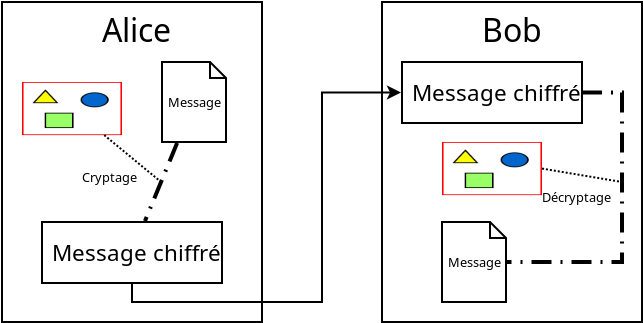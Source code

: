 <?xml version="1.0" encoding="UTF-8"?>
<dia:diagram xmlns:dia="http://www.lysator.liu.se/~alla/dia/">
  <dia:layer name="Arrière-plan" visible="true">
    <dia:object type="Standard - Box" version="0" id="O0">
      <dia:attribute name="obj_pos">
        <dia:point val="15,10"/>
      </dia:attribute>
      <dia:attribute name="obj_bb">
        <dia:rectangle val="14.95,9.95;28.05,26.05"/>
      </dia:attribute>
      <dia:attribute name="elem_corner">
        <dia:point val="15,10"/>
      </dia:attribute>
      <dia:attribute name="elem_width">
        <dia:real val="13"/>
      </dia:attribute>
      <dia:attribute name="elem_height">
        <dia:real val="16"/>
      </dia:attribute>
      <dia:attribute name="show_background">
        <dia:boolean val="true"/>
      </dia:attribute>
    </dia:object>
    <dia:group>
      <dia:object type="Standard - Text" version="1" id="O1">
        <dia:attribute name="obj_pos">
          <dia:point val="20,12"/>
        </dia:attribute>
        <dia:attribute name="obj_bb">
          <dia:rectangle val="20,10.602;23.55,13.075"/>
        </dia:attribute>
        <dia:attribute name="text">
          <dia:composite type="text">
            <dia:attribute name="string">
              <dia:string>#Alice#</dia:string>
            </dia:attribute>
            <dia:attribute name="font">
              <dia:font family="sans" style="0" name="Helvetica"/>
            </dia:attribute>
            <dia:attribute name="height">
              <dia:real val="2"/>
            </dia:attribute>
            <dia:attribute name="pos">
              <dia:point val="20,12"/>
            </dia:attribute>
            <dia:attribute name="color">
              <dia:color val="#000000"/>
            </dia:attribute>
            <dia:attribute name="alignment">
              <dia:enum val="0"/>
            </dia:attribute>
          </dia:composite>
        </dia:attribute>
        <dia:attribute name="valign">
          <dia:enum val="3"/>
        </dia:attribute>
      </dia:object>
      <dia:object type="Standard - Image" version="0" id="O2">
        <dia:attribute name="obj_pos">
          <dia:point val="16,14"/>
        </dia:attribute>
        <dia:attribute name="obj_bb">
          <dia:rectangle val="15.95,13.95;21.05,16.706"/>
        </dia:attribute>
        <dia:attribute name="elem_corner">
          <dia:point val="16,14"/>
        </dia:attribute>
        <dia:attribute name="elem_width">
          <dia:real val="5"/>
        </dia:attribute>
        <dia:attribute name="elem_height">
          <dia:real val="2.656"/>
        </dia:attribute>
        <dia:attribute name="draw_border">
          <dia:boolean val="false"/>
        </dia:attribute>
        <dia:attribute name="keep_aspect">
          <dia:boolean val="true"/>
        </dia:attribute>
        <dia:attribute name="file">
          <dia:string>#/home/quentin/tfe/texte/images/key.png#</dia:string>
        </dia:attribute>
      </dia:object>
      <dia:group>
        <dia:object type="Filesystem - File" version="0" id="O3">
          <dia:attribute name="obj_pos">
            <dia:point val="23,13"/>
          </dia:attribute>
          <dia:attribute name="obj_bb">
            <dia:rectangle val="22.95,12.95;26.271,17.05"/>
          </dia:attribute>
          <dia:attribute name="elem_corner">
            <dia:point val="23,13"/>
          </dia:attribute>
          <dia:attribute name="elem_width">
            <dia:real val="3.2"/>
          </dia:attribute>
          <dia:attribute name="elem_height">
            <dia:real val="4"/>
          </dia:attribute>
          <dia:attribute name="line_width">
            <dia:real val="0.1"/>
          </dia:attribute>
          <dia:attribute name="line_colour">
            <dia:color val="#000000"/>
          </dia:attribute>
          <dia:attribute name="fill_colour">
            <dia:color val="#ffffff"/>
          </dia:attribute>
          <dia:attribute name="show_background">
            <dia:boolean val="true"/>
          </dia:attribute>
          <dia:attribute name="line_style">
            <dia:enum val="0"/>
            <dia:real val="1"/>
          </dia:attribute>
          <dia:attribute name="flip_horizontal">
            <dia:boolean val="false"/>
          </dia:attribute>
          <dia:attribute name="flip_vertical">
            <dia:boolean val="false"/>
          </dia:attribute>
        </dia:object>
        <dia:object type="Standard - Text" version="1" id="O4">
          <dia:attribute name="obj_pos">
            <dia:point val="23.3,15.25"/>
          </dia:attribute>
          <dia:attribute name="obj_bb">
            <dia:rectangle val="23.3,14.779;25.86,16.649"/>
          </dia:attribute>
          <dia:attribute name="text">
            <dia:composite type="text">
              <dia:attribute name="string">
                <dia:string>#Message
#</dia:string>
              </dia:attribute>
              <dia:attribute name="font">
                <dia:font family="sans" style="0" name="Helvetica"/>
              </dia:attribute>
              <dia:attribute name="height">
                <dia:real val="0.8"/>
              </dia:attribute>
              <dia:attribute name="pos">
                <dia:point val="23.3,15.25"/>
              </dia:attribute>
              <dia:attribute name="color">
                <dia:color val="#000000"/>
              </dia:attribute>
              <dia:attribute name="alignment">
                <dia:enum val="0"/>
              </dia:attribute>
            </dia:composite>
          </dia:attribute>
          <dia:attribute name="valign">
            <dia:enum val="3"/>
          </dia:attribute>
        </dia:object>
      </dia:group>
      <dia:group>
        <dia:object type="Standard - Box" version="0" id="O5">
          <dia:attribute name="obj_pos">
            <dia:point val="17,21"/>
          </dia:attribute>
          <dia:attribute name="obj_bb">
            <dia:rectangle val="16.95,20.95;26.05,24.1"/>
          </dia:attribute>
          <dia:attribute name="elem_corner">
            <dia:point val="17,21"/>
          </dia:attribute>
          <dia:attribute name="elem_width">
            <dia:real val="9"/>
          </dia:attribute>
          <dia:attribute name="elem_height">
            <dia:real val="3.05"/>
          </dia:attribute>
          <dia:attribute name="show_background">
            <dia:boolean val="true"/>
          </dia:attribute>
        </dia:object>
        <dia:group>
          <dia:object type="Standard - Text" version="1" id="O6">
            <dia:attribute name="obj_pos">
              <dia:point val="17.5,22.95"/>
            </dia:attribute>
            <dia:attribute name="obj_bb">
              <dia:rectangle val="17.5,22;25.535,23.642"/>
            </dia:attribute>
            <dia:attribute name="text">
              <dia:composite type="text">
                <dia:attribute name="string">
                  <dia:string>#Message chiffré#</dia:string>
                </dia:attribute>
                <dia:attribute name="font">
                  <dia:font family="sans" style="0" name="Helvetica"/>
                </dia:attribute>
                <dia:attribute name="height">
                  <dia:real val="1.4"/>
                </dia:attribute>
                <dia:attribute name="pos">
                  <dia:point val="17.5,22.95"/>
                </dia:attribute>
                <dia:attribute name="color">
                  <dia:color val="#000000"/>
                </dia:attribute>
                <dia:attribute name="alignment">
                  <dia:enum val="0"/>
                </dia:attribute>
              </dia:composite>
            </dia:attribute>
            <dia:attribute name="valign">
              <dia:enum val="3"/>
            </dia:attribute>
          </dia:object>
        </dia:group>
      </dia:group>
      <dia:object type="Standard - Line" version="0" id="O7">
        <dia:attribute name="obj_pos">
          <dia:point val="20.232,16.756"/>
        </dia:attribute>
        <dia:attribute name="obj_bb">
          <dia:rectangle val="20.161,16.685;23.023,19.069"/>
        </dia:attribute>
        <dia:attribute name="conn_endpoints">
          <dia:point val="20.232,16.756"/>
          <dia:point val="22.953,18.998"/>
        </dia:attribute>
        <dia:attribute name="numcp">
          <dia:int val="1"/>
        </dia:attribute>
        <dia:attribute name="line_style">
          <dia:enum val="4"/>
        </dia:attribute>
        <dia:connections>
          <dia:connection handle="0" to="O2" connection="8"/>
          <dia:connection handle="1" to="O9" connection="0"/>
        </dia:connections>
      </dia:object>
      <dia:object type="Standard - Text" version="1" id="O8">
        <dia:attribute name="obj_pos">
          <dia:point val="19,19"/>
        </dia:attribute>
        <dia:attribute name="obj_bb">
          <dia:rectangle val="19,18.44;21.695,19.432"/>
        </dia:attribute>
        <dia:attribute name="text">
          <dia:composite type="text">
            <dia:attribute name="string">
              <dia:string>#Cryptage#</dia:string>
            </dia:attribute>
            <dia:attribute name="font">
              <dia:font family="sans" style="0" name="Helvetica"/>
            </dia:attribute>
            <dia:attribute name="height">
              <dia:real val="0.8"/>
            </dia:attribute>
            <dia:attribute name="pos">
              <dia:point val="19,19"/>
            </dia:attribute>
            <dia:attribute name="color">
              <dia:color val="#000000"/>
            </dia:attribute>
            <dia:attribute name="alignment">
              <dia:enum val="0"/>
            </dia:attribute>
          </dia:composite>
        </dia:attribute>
        <dia:attribute name="valign">
          <dia:enum val="3"/>
        </dia:attribute>
      </dia:object>
      <dia:object type="Standard - Line" version="0" id="O9">
        <dia:attribute name="obj_pos">
          <dia:point val="23.757,17.047"/>
        </dia:attribute>
        <dia:attribute name="obj_bb">
          <dia:rectangle val="22.018,16.916;23.887,21.081"/>
        </dia:attribute>
        <dia:attribute name="conn_endpoints">
          <dia:point val="23.757,17.047"/>
          <dia:point val="22.149,20.95"/>
        </dia:attribute>
        <dia:attribute name="numcp">
          <dia:int val="1"/>
        </dia:attribute>
        <dia:attribute name="line_width">
          <dia:real val="0.2"/>
        </dia:attribute>
        <dia:attribute name="line_style">
          <dia:enum val="2"/>
        </dia:attribute>
      </dia:object>
    </dia:group>
    <dia:group>
      <dia:object type="Standard - Box" version="0" id="O10">
        <dia:attribute name="obj_pos">
          <dia:point val="34,10"/>
        </dia:attribute>
        <dia:attribute name="obj_bb">
          <dia:rectangle val="33.95,9.95;47.05,26.05"/>
        </dia:attribute>
        <dia:attribute name="elem_corner">
          <dia:point val="34,10"/>
        </dia:attribute>
        <dia:attribute name="elem_width">
          <dia:real val="13"/>
        </dia:attribute>
        <dia:attribute name="elem_height">
          <dia:real val="16"/>
        </dia:attribute>
        <dia:attribute name="show_background">
          <dia:boolean val="true"/>
        </dia:attribute>
      </dia:object>
      <dia:object type="Standard - Text" version="1" id="O11">
        <dia:attribute name="obj_pos">
          <dia:point val="39,12"/>
        </dia:attribute>
        <dia:attribute name="obj_bb">
          <dia:rectangle val="39,10.645;41.818,12.99"/>
        </dia:attribute>
        <dia:attribute name="text">
          <dia:composite type="text">
            <dia:attribute name="string">
              <dia:string>#Bob#</dia:string>
            </dia:attribute>
            <dia:attribute name="font">
              <dia:font family="sans" style="0" name="Helvetica"/>
            </dia:attribute>
            <dia:attribute name="height">
              <dia:real val="2"/>
            </dia:attribute>
            <dia:attribute name="pos">
              <dia:point val="39,12"/>
            </dia:attribute>
            <dia:attribute name="color">
              <dia:color val="#000000"/>
            </dia:attribute>
            <dia:attribute name="alignment">
              <dia:enum val="0"/>
            </dia:attribute>
          </dia:composite>
        </dia:attribute>
        <dia:attribute name="valign">
          <dia:enum val="3"/>
        </dia:attribute>
      </dia:object>
      <dia:object type="Standard - ZigZagLine" version="1" id="O12">
        <dia:attribute name="obj_pos">
          <dia:point val="21.5,24.096"/>
        </dia:attribute>
        <dia:attribute name="obj_bb">
          <dia:rectangle val="21.45,14.025;35.0,25.05"/>
        </dia:attribute>
        <dia:attribute name="orth_points">
          <dia:point val="21.5,24.096"/>
          <dia:point val="21.5,25"/>
          <dia:point val="31,25"/>
          <dia:point val="31,14.525"/>
          <dia:point val="34.95,14.525"/>
        </dia:attribute>
        <dia:attribute name="orth_orient">
          <dia:enum val="1"/>
          <dia:enum val="0"/>
          <dia:enum val="1"/>
          <dia:enum val="0"/>
        </dia:attribute>
        <dia:attribute name="autorouting">
          <dia:boolean val="false"/>
        </dia:attribute>
        <dia:attribute name="end_arrow">
          <dia:enum val="22"/>
        </dia:attribute>
        <dia:attribute name="end_arrow_length">
          <dia:real val="0.5"/>
        </dia:attribute>
        <dia:attribute name="end_arrow_width">
          <dia:real val="0.5"/>
        </dia:attribute>
      </dia:object>
      <dia:group>
        <dia:object type="Standard - Box" version="0" id="O13">
          <dia:attribute name="obj_pos">
            <dia:point val="35,13"/>
          </dia:attribute>
          <dia:attribute name="obj_bb">
            <dia:rectangle val="34.95,12.95;44.05,16.1"/>
          </dia:attribute>
          <dia:attribute name="elem_corner">
            <dia:point val="35,13"/>
          </dia:attribute>
          <dia:attribute name="elem_width">
            <dia:real val="9"/>
          </dia:attribute>
          <dia:attribute name="elem_height">
            <dia:real val="3.05"/>
          </dia:attribute>
          <dia:attribute name="show_background">
            <dia:boolean val="true"/>
          </dia:attribute>
        </dia:object>
        <dia:group>
          <dia:object type="Standard - Text" version="1" id="O14">
            <dia:attribute name="obj_pos">
              <dia:point val="35.5,14.95"/>
            </dia:attribute>
            <dia:attribute name="obj_bb">
              <dia:rectangle val="35.5,14;43.535,15.643"/>
            </dia:attribute>
            <dia:attribute name="text">
              <dia:composite type="text">
                <dia:attribute name="string">
                  <dia:string>#Message chiffré#</dia:string>
                </dia:attribute>
                <dia:attribute name="font">
                  <dia:font family="sans" style="0" name="Helvetica"/>
                </dia:attribute>
                <dia:attribute name="height">
                  <dia:real val="1.4"/>
                </dia:attribute>
                <dia:attribute name="pos">
                  <dia:point val="35.5,14.95"/>
                </dia:attribute>
                <dia:attribute name="color">
                  <dia:color val="#000000"/>
                </dia:attribute>
                <dia:attribute name="alignment">
                  <dia:enum val="0"/>
                </dia:attribute>
              </dia:composite>
            </dia:attribute>
            <dia:attribute name="valign">
              <dia:enum val="3"/>
            </dia:attribute>
          </dia:object>
        </dia:group>
      </dia:group>
      <dia:object type="Standard - Image" version="0" id="O15">
        <dia:attribute name="obj_pos">
          <dia:point val="37,17"/>
        </dia:attribute>
        <dia:attribute name="obj_bb">
          <dia:rectangle val="36.95,16.95;42.05,19.706"/>
        </dia:attribute>
        <dia:attribute name="elem_corner">
          <dia:point val="37,17"/>
        </dia:attribute>
        <dia:attribute name="elem_width">
          <dia:real val="5"/>
        </dia:attribute>
        <dia:attribute name="elem_height">
          <dia:real val="2.656"/>
        </dia:attribute>
        <dia:attribute name="draw_border">
          <dia:boolean val="false"/>
        </dia:attribute>
        <dia:attribute name="keep_aspect">
          <dia:boolean val="true"/>
        </dia:attribute>
        <dia:attribute name="file">
          <dia:string>#/home/quentin/tfe/texte/images/key.png#</dia:string>
        </dia:attribute>
      </dia:object>
      <dia:group>
        <dia:object type="Filesystem - File" version="0" id="O16">
          <dia:attribute name="obj_pos">
            <dia:point val="37,21"/>
          </dia:attribute>
          <dia:attribute name="obj_bb">
            <dia:rectangle val="36.95,20.95;40.271,25.05"/>
          </dia:attribute>
          <dia:attribute name="elem_corner">
            <dia:point val="37,21"/>
          </dia:attribute>
          <dia:attribute name="elem_width">
            <dia:real val="3.2"/>
          </dia:attribute>
          <dia:attribute name="elem_height">
            <dia:real val="4"/>
          </dia:attribute>
          <dia:attribute name="line_width">
            <dia:real val="0.1"/>
          </dia:attribute>
          <dia:attribute name="line_colour">
            <dia:color val="#000000"/>
          </dia:attribute>
          <dia:attribute name="fill_colour">
            <dia:color val="#ffffff"/>
          </dia:attribute>
          <dia:attribute name="show_background">
            <dia:boolean val="true"/>
          </dia:attribute>
          <dia:attribute name="line_style">
            <dia:enum val="0"/>
            <dia:real val="1"/>
          </dia:attribute>
          <dia:attribute name="flip_horizontal">
            <dia:boolean val="false"/>
          </dia:attribute>
          <dia:attribute name="flip_vertical">
            <dia:boolean val="false"/>
          </dia:attribute>
        </dia:object>
        <dia:object type="Standard - Text" version="1" id="O17">
          <dia:attribute name="obj_pos">
            <dia:point val="37.3,23.25"/>
          </dia:attribute>
          <dia:attribute name="obj_bb">
            <dia:rectangle val="37.3,22.779;39.86,24.649"/>
          </dia:attribute>
          <dia:attribute name="text">
            <dia:composite type="text">
              <dia:attribute name="string">
                <dia:string>#Message
#</dia:string>
              </dia:attribute>
              <dia:attribute name="font">
                <dia:font family="sans" style="0" name="Helvetica"/>
              </dia:attribute>
              <dia:attribute name="height">
                <dia:real val="0.8"/>
              </dia:attribute>
              <dia:attribute name="pos">
                <dia:point val="37.3,23.25"/>
              </dia:attribute>
              <dia:attribute name="color">
                <dia:color val="#000000"/>
              </dia:attribute>
              <dia:attribute name="alignment">
                <dia:enum val="0"/>
              </dia:attribute>
            </dia:composite>
          </dia:attribute>
          <dia:attribute name="valign">
            <dia:enum val="3"/>
          </dia:attribute>
        </dia:object>
      </dia:group>
      <dia:object type="Standard - ZigZagLine" version="1" id="O18">
        <dia:attribute name="obj_pos">
          <dia:point val="44,14.525"/>
        </dia:attribute>
        <dia:attribute name="obj_bb">
          <dia:rectangle val="40.059,14.425;46.1,23.1"/>
        </dia:attribute>
        <dia:attribute name="orth_points">
          <dia:point val="44,14.525"/>
          <dia:point val="46,14.525"/>
          <dia:point val="46,23"/>
          <dia:point val="40.2,23"/>
          <dia:point val="40.2,23"/>
        </dia:attribute>
        <dia:attribute name="orth_orient">
          <dia:enum val="0"/>
          <dia:enum val="1"/>
          <dia:enum val="0"/>
          <dia:enum val="1"/>
        </dia:attribute>
        <dia:attribute name="autorouting">
          <dia:boolean val="false"/>
        </dia:attribute>
        <dia:attribute name="line_width">
          <dia:real val="0.2"/>
        </dia:attribute>
        <dia:attribute name="line_style">
          <dia:enum val="2"/>
        </dia:attribute>
      </dia:object>
      <dia:object type="Standard - Line" version="0" id="O19">
        <dia:attribute name="obj_pos">
          <dia:point val="42,18.328"/>
        </dia:attribute>
        <dia:attribute name="obj_bb">
          <dia:rectangle val="41.942,18.27;46.058,19.058"/>
        </dia:attribute>
        <dia:attribute name="conn_endpoints">
          <dia:point val="42,18.328"/>
          <dia:point val="46,19"/>
        </dia:attribute>
        <dia:attribute name="numcp">
          <dia:int val="1"/>
        </dia:attribute>
        <dia:attribute name="line_style">
          <dia:enum val="4"/>
        </dia:attribute>
        <dia:connections>
          <dia:connection handle="0" to="O15" connection="4"/>
        </dia:connections>
      </dia:object>
      <dia:object type="Standard - Text" version="1" id="O20">
        <dia:attribute name="obj_pos">
          <dia:point val="42,20"/>
        </dia:attribute>
        <dia:attribute name="obj_bb">
          <dia:rectangle val="42,19.457;45.4,20.398"/>
        </dia:attribute>
        <dia:attribute name="text">
          <dia:composite type="text">
            <dia:attribute name="string">
              <dia:string>#Décryptage#</dia:string>
            </dia:attribute>
            <dia:attribute name="font">
              <dia:font family="sans" style="0" name="Helvetica"/>
            </dia:attribute>
            <dia:attribute name="height">
              <dia:real val="0.8"/>
            </dia:attribute>
            <dia:attribute name="pos">
              <dia:point val="42,20"/>
            </dia:attribute>
            <dia:attribute name="color">
              <dia:color val="#000000"/>
            </dia:attribute>
            <dia:attribute name="alignment">
              <dia:enum val="0"/>
            </dia:attribute>
          </dia:composite>
        </dia:attribute>
        <dia:attribute name="valign">
          <dia:enum val="3"/>
        </dia:attribute>
      </dia:object>
    </dia:group>
  </dia:layer>
</dia:diagram>
